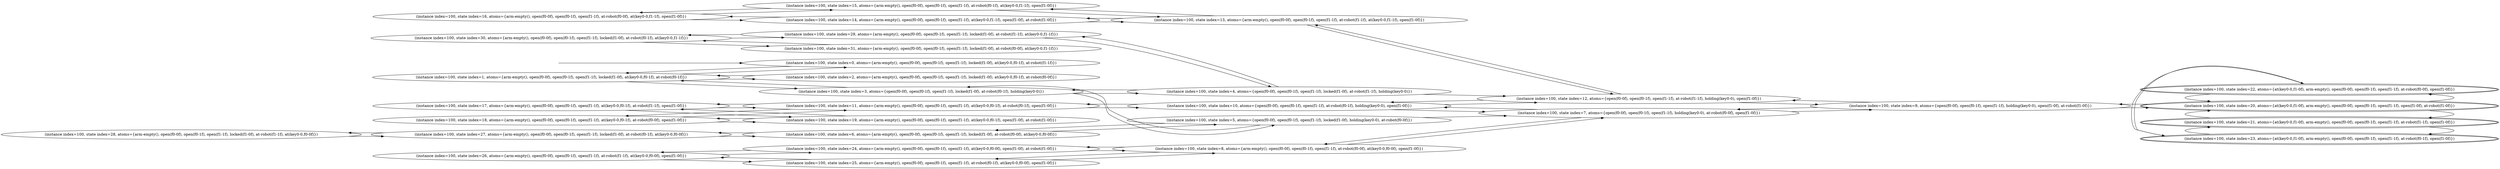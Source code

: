 digraph {
rankdir="LR"
s28[label="(instance index=100, state index=28, atoms={arm-empty(), open(f0-0f), open(f0-1f), open(f1-1f), locked(f1-0f), at-robot(f1-1f), at(key0-0,f0-0f)})"]
s19[label="(instance index=100, state index=19, atoms={arm-empty(), open(f0-0f), open(f0-1f), open(f1-1f), at(key0-0,f0-1f), open(f1-0f), at-robot(f1-0f)})"]
s31[label="(instance index=100, state index=31, atoms={arm-empty(), open(f0-0f), open(f0-1f), open(f1-1f), locked(f1-0f), at-robot(f0-0f), at(key0-0,f1-1f)})"]
s0[label="(instance index=100, state index=0, atoms={arm-empty(), open(f0-0f), open(f0-1f), open(f1-1f), locked(f1-0f), at(key0-0,f0-1f), at-robot(f1-1f)})"]
s2[label="(instance index=100, state index=2, atoms={arm-empty(), open(f0-0f), open(f0-1f), open(f1-1f), locked(f1-0f), at(key0-0,f0-1f), at-robot(f0-0f)})"]
s1[label="(instance index=100, state index=1, atoms={arm-empty(), open(f0-0f), open(f0-1f), open(f1-1f), locked(f1-0f), at(key0-0,f0-1f), at-robot(f0-1f)})"]
s30[label="(instance index=100, state index=30, atoms={arm-empty(), open(f0-0f), open(f0-1f), open(f1-1f), locked(f1-0f), at-robot(f0-1f), at(key0-0,f1-1f)})"]
s17[label="(instance index=100, state index=17, atoms={arm-empty(), open(f0-0f), open(f0-1f), open(f1-1f), at(key0-0,f0-1f), at-robot(f1-1f), open(f1-0f)})"]
s18[label="(instance index=100, state index=18, atoms={arm-empty(), open(f0-0f), open(f0-1f), open(f1-1f), at(key0-0,f0-1f), at-robot(f0-0f), open(f1-0f)})"]
s16[label="(instance index=100, state index=16, atoms={arm-empty(), open(f0-0f), open(f0-1f), open(f1-1f), at-robot(f0-0f), at(key0-0,f1-1f), open(f1-0f)})"]
s27[label="(instance index=100, state index=27, atoms={arm-empty(), open(f0-0f), open(f0-1f), open(f1-1f), locked(f1-0f), at-robot(f0-1f), at(key0-0,f0-0f)})"]
s26[label="(instance index=100, state index=26, atoms={arm-empty(), open(f0-0f), open(f0-1f), open(f1-1f), at-robot(f1-1f), at(key0-0,f0-0f), open(f1-0f)})"]
s3[label="(instance index=100, state index=3, atoms={open(f0-0f), open(f0-1f), open(f1-1f), locked(f1-0f), at-robot(f0-1f), holding(key0-0)})"]
s29[label="(instance index=100, state index=29, atoms={arm-empty(), open(f0-0f), open(f0-1f), open(f1-1f), locked(f1-0f), at-robot(f1-1f), at(key0-0,f1-1f)})"]
s11[label="(instance index=100, state index=11, atoms={arm-empty(), open(f0-0f), open(f0-1f), open(f1-1f), at(key0-0,f0-1f), at-robot(f0-1f), open(f1-0f)})"]
s14[label="(instance index=100, state index=14, atoms={arm-empty(), open(f0-0f), open(f0-1f), open(f1-1f), at(key0-0,f1-1f), open(f1-0f), at-robot(f1-0f)})"]
s15[label="(instance index=100, state index=15, atoms={arm-empty(), open(f0-0f), open(f0-1f), open(f1-1f), at-robot(f0-1f), at(key0-0,f1-1f), open(f1-0f)})"]
s6[label="(instance index=100, state index=6, atoms={arm-empty(), open(f0-0f), open(f0-1f), open(f1-1f), locked(f1-0f), at-robot(f0-0f), at(key0-0,f0-0f)})"]
s24[label="(instance index=100, state index=24, atoms={arm-empty(), open(f0-0f), open(f0-1f), open(f1-1f), at(key0-0,f0-0f), open(f1-0f), at-robot(f1-0f)})"]
s25[label="(instance index=100, state index=25, atoms={arm-empty(), open(f0-0f), open(f0-1f), open(f1-1f), at-robot(f0-1f), at(key0-0,f0-0f), open(f1-0f)})"]
s5[label="(instance index=100, state index=5, atoms={open(f0-0f), open(f0-1f), open(f1-1f), locked(f1-0f), holding(key0-0), at-robot(f0-0f)})"]
s13[label="(instance index=100, state index=13, atoms={arm-empty(), open(f0-0f), open(f0-1f), open(f1-1f), at-robot(f1-1f), at(key0-0,f1-1f), open(f1-0f)})"]
s4[label="(instance index=100, state index=4, atoms={open(f0-0f), open(f0-1f), open(f1-1f), locked(f1-0f), at-robot(f1-1f), holding(key0-0)})"]
s8[label="(instance index=100, state index=8, atoms={arm-empty(), open(f0-0f), open(f0-1f), open(f1-1f), at-robot(f0-0f), at(key0-0,f0-0f), open(f1-0f)})"]
s10[label="(instance index=100, state index=10, atoms={open(f0-0f), open(f0-1f), open(f1-1f), at-robot(f0-1f), holding(key0-0), open(f1-0f)})"]
s12[label="(instance index=100, state index=12, atoms={open(f0-0f), open(f0-1f), open(f1-1f), at-robot(f1-1f), holding(key0-0), open(f1-0f)})"]
s7[label="(instance index=100, state index=7, atoms={open(f0-0f), open(f0-1f), open(f1-1f), holding(key0-0), at-robot(f0-0f), open(f1-0f)})"]
s9[label="(instance index=100, state index=9, atoms={open(f0-0f), open(f0-1f), open(f1-1f), holding(key0-0), open(f1-0f), at-robot(f1-0f)})"]
s20[peripheries=2,label="(instance index=100, state index=20, atoms={at(key0-0,f1-0f), arm-empty(), open(f0-0f), open(f0-1f), open(f1-1f), open(f1-0f), at-robot(f1-0f)})"]
s21[peripheries=2,label="(instance index=100, state index=21, atoms={at(key0-0,f1-0f), arm-empty(), open(f0-0f), open(f0-1f), open(f1-1f), at-robot(f1-1f), open(f1-0f)})"]
s22[peripheries=2,label="(instance index=100, state index=22, atoms={at(key0-0,f1-0f), arm-empty(), open(f0-0f), open(f0-1f), open(f1-1f), at-robot(f0-0f), open(f1-0f)})"]
s23[peripheries=2,label="(instance index=100, state index=23, atoms={at(key0-0,f1-0f), arm-empty(), open(f0-0f), open(f0-1f), open(f1-1f), at-robot(f0-1f), open(f1-0f)})"]
Dangling [ label = "", style = invis ]
{ rank = same; Dangling }
Dangling -> s0
{ rank = same; s0}
{ rank = same; s1,s30,s17,s18,s16,s27,s26}
{ rank = same; s3,s29,s11,s14,s15,s6,s24,s25}
{ rank = same; s5,s13,s4,s8,s10}
{ rank = same; s12,s7}
{ rank = same; s9}
{ rank = same; s20,s21,s22,s23}
{
s28->s27
s19->s18
s19->s17
s31->s30
s0->s1
s2->s1
}
{
s1->s2
s1->s3
s1->s0
s30->s31
s30->s29
s17->s19
s17->s11
s18->s19
s18->s11
s16->s15
s16->s14
s27->s6
s27->s28
s26->s25
s26->s24
}
{
s3->s5
s3->s4
s3->s1
s29->s30
s29->s4
s11->s10
s11->s18
s11->s17
s14->s13
s14->s16
s15->s13
s15->s16
s6->s5
s6->s27
s24->s26
s24->s8
s25->s26
s25->s8
}
{
s5->s7
s5->s6
s5->s3
s13->s14
s13->s15
s13->s12
s4->s29
s4->s12
s4->s3
s8->s7
s8->s25
s8->s24
s10->s7
s10->s12
s10->s11
}
{
s12->s13
s12->s10
s12->s9
s7->s10
s7->s9
s7->s8
}
{
s9->s7
s9->s12
s9->s20
}
{
s20->s22
s20->s21
s20->s9
s21->s23
s21->s20
s22->s23
s22->s20
s23->s22
s23->s21
}
}
